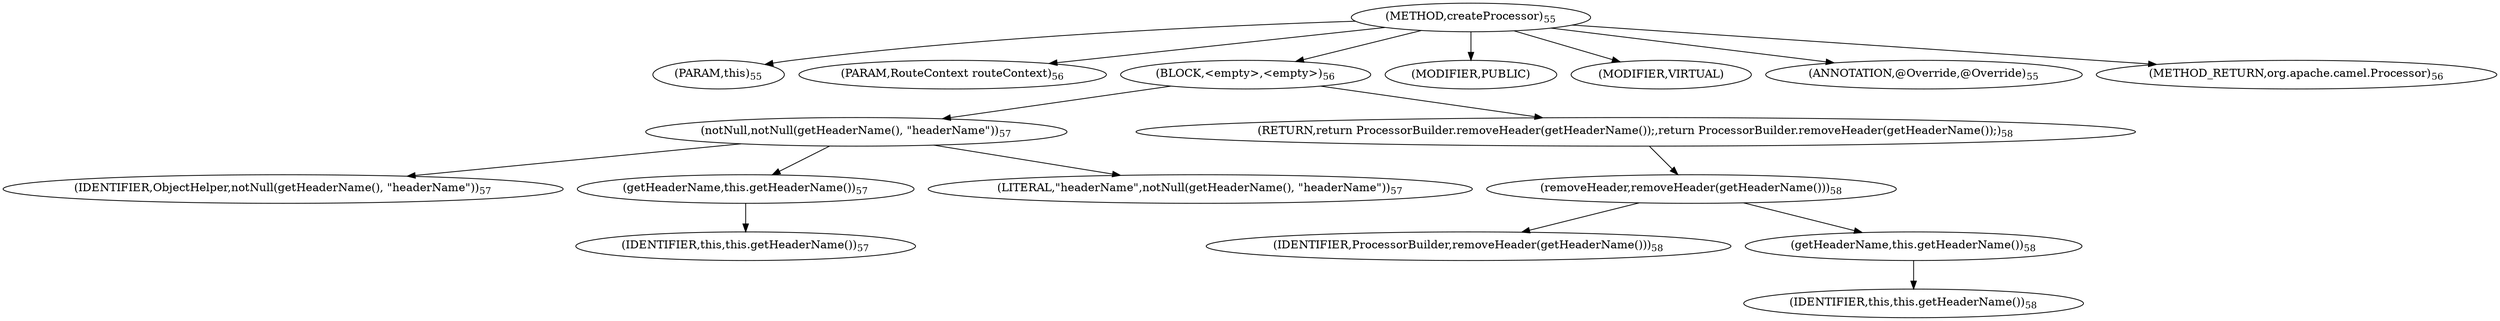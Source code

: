 digraph "createProcessor" {  
"60" [label = <(METHOD,createProcessor)<SUB>55</SUB>> ]
"8" [label = <(PARAM,this)<SUB>55</SUB>> ]
"61" [label = <(PARAM,RouteContext routeContext)<SUB>56</SUB>> ]
"62" [label = <(BLOCK,&lt;empty&gt;,&lt;empty&gt;)<SUB>56</SUB>> ]
"63" [label = <(notNull,notNull(getHeaderName(), &quot;headerName&quot;))<SUB>57</SUB>> ]
"64" [label = <(IDENTIFIER,ObjectHelper,notNull(getHeaderName(), &quot;headerName&quot;))<SUB>57</SUB>> ]
"65" [label = <(getHeaderName,this.getHeaderName())<SUB>57</SUB>> ]
"7" [label = <(IDENTIFIER,this,this.getHeaderName())<SUB>57</SUB>> ]
"66" [label = <(LITERAL,&quot;headerName&quot;,notNull(getHeaderName(), &quot;headerName&quot;))<SUB>57</SUB>> ]
"67" [label = <(RETURN,return ProcessorBuilder.removeHeader(getHeaderName());,return ProcessorBuilder.removeHeader(getHeaderName());)<SUB>58</SUB>> ]
"68" [label = <(removeHeader,removeHeader(getHeaderName()))<SUB>58</SUB>> ]
"69" [label = <(IDENTIFIER,ProcessorBuilder,removeHeader(getHeaderName()))<SUB>58</SUB>> ]
"70" [label = <(getHeaderName,this.getHeaderName())<SUB>58</SUB>> ]
"9" [label = <(IDENTIFIER,this,this.getHeaderName())<SUB>58</SUB>> ]
"71" [label = <(MODIFIER,PUBLIC)> ]
"72" [label = <(MODIFIER,VIRTUAL)> ]
"73" [label = <(ANNOTATION,@Override,@Override)<SUB>55</SUB>> ]
"74" [label = <(METHOD_RETURN,org.apache.camel.Processor)<SUB>56</SUB>> ]
  "60" -> "8" 
  "60" -> "61" 
  "60" -> "62" 
  "60" -> "71" 
  "60" -> "72" 
  "60" -> "73" 
  "60" -> "74" 
  "62" -> "63" 
  "62" -> "67" 
  "63" -> "64" 
  "63" -> "65" 
  "63" -> "66" 
  "65" -> "7" 
  "67" -> "68" 
  "68" -> "69" 
  "68" -> "70" 
  "70" -> "9" 
}
